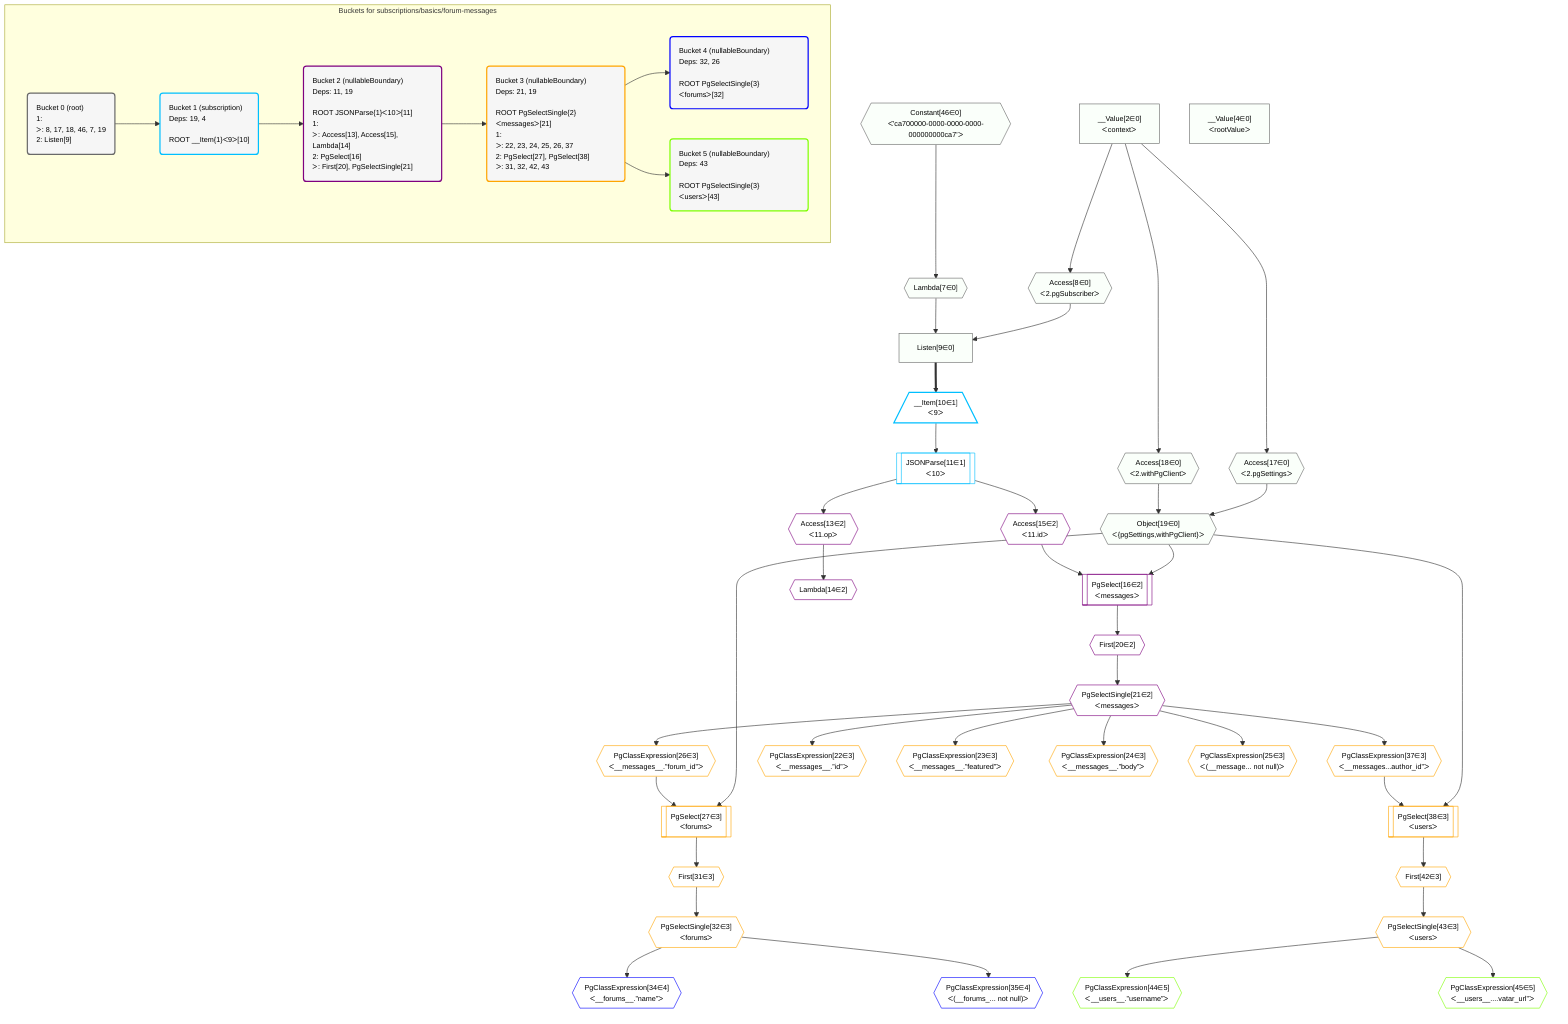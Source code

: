 %%{init: {'themeVariables': { 'fontSize': '12px'}}}%%
graph TD
    classDef path fill:#eee,stroke:#000,color:#000
    classDef plan fill:#fff,stroke-width:1px,color:#000
    classDef itemplan fill:#fff,stroke-width:2px,color:#000
    classDef unbatchedplan fill:#dff,stroke-width:1px,color:#000
    classDef sideeffectplan fill:#fcc,stroke-width:2px,color:#000
    classDef bucket fill:#f6f6f6,color:#000,stroke-width:2px,text-align:left


    %% plan dependencies
    Listen9["Listen[9∈0]"]:::plan
    Access8{{"Access[8∈0]<br />ᐸ2.pgSubscriberᐳ"}}:::plan
    Lambda7{{"Lambda[7∈0]"}}:::plan
    Access8 & Lambda7 --> Listen9
    Object19{{"Object[19∈0]<br />ᐸ{pgSettings,withPgClient}ᐳ"}}:::plan
    Access17{{"Access[17∈0]<br />ᐸ2.pgSettingsᐳ"}}:::plan
    Access18{{"Access[18∈0]<br />ᐸ2.withPgClientᐳ"}}:::plan
    Access17 & Access18 --> Object19
    Constant46{{"Constant[46∈0]<br />ᐸ'ca700000-0000-0000-0000-000000000ca7'ᐳ"}}:::plan
    Constant46 --> Lambda7
    __Value2["__Value[2∈0]<br />ᐸcontextᐳ"]:::plan
    __Value2 --> Access8
    __Value2 --> Access17
    __Value2 --> Access18
    __Value4["__Value[4∈0]<br />ᐸrootValueᐳ"]:::plan
    __Item10[/"__Item[10∈1]<br />ᐸ9ᐳ"\]:::itemplan
    Listen9 ==> __Item10
    JSONParse11[["JSONParse[11∈1]<br />ᐸ10ᐳ"]]:::plan
    __Item10 --> JSONParse11
    PgSelect16[["PgSelect[16∈2]<br />ᐸmessagesᐳ"]]:::plan
    Access15{{"Access[15∈2]<br />ᐸ11.idᐳ"}}:::plan
    Object19 & Access15 --> PgSelect16
    Access13{{"Access[13∈2]<br />ᐸ11.opᐳ"}}:::plan
    JSONParse11 --> Access13
    Lambda14{{"Lambda[14∈2]"}}:::plan
    Access13 --> Lambda14
    JSONParse11 --> Access15
    First20{{"First[20∈2]"}}:::plan
    PgSelect16 --> First20
    PgSelectSingle21{{"PgSelectSingle[21∈2]<br />ᐸmessagesᐳ"}}:::plan
    First20 --> PgSelectSingle21
    PgSelect27[["PgSelect[27∈3]<br />ᐸforumsᐳ"]]:::plan
    PgClassExpression26{{"PgClassExpression[26∈3]<br />ᐸ__messages__.”forum_id”ᐳ"}}:::plan
    Object19 & PgClassExpression26 --> PgSelect27
    PgSelect38[["PgSelect[38∈3]<br />ᐸusersᐳ"]]:::plan
    PgClassExpression37{{"PgClassExpression[37∈3]<br />ᐸ__messages...author_id”ᐳ"}}:::plan
    Object19 & PgClassExpression37 --> PgSelect38
    PgClassExpression22{{"PgClassExpression[22∈3]<br />ᐸ__messages__.”id”ᐳ"}}:::plan
    PgSelectSingle21 --> PgClassExpression22
    PgClassExpression23{{"PgClassExpression[23∈3]<br />ᐸ__messages__.”featured”ᐳ"}}:::plan
    PgSelectSingle21 --> PgClassExpression23
    PgClassExpression24{{"PgClassExpression[24∈3]<br />ᐸ__messages__.”body”ᐳ"}}:::plan
    PgSelectSingle21 --> PgClassExpression24
    PgClassExpression25{{"PgClassExpression[25∈3]<br />ᐸ(__message... not null)ᐳ"}}:::plan
    PgSelectSingle21 --> PgClassExpression25
    PgSelectSingle21 --> PgClassExpression26
    First31{{"First[31∈3]"}}:::plan
    PgSelect27 --> First31
    PgSelectSingle32{{"PgSelectSingle[32∈3]<br />ᐸforumsᐳ"}}:::plan
    First31 --> PgSelectSingle32
    PgSelectSingle21 --> PgClassExpression37
    First42{{"First[42∈3]"}}:::plan
    PgSelect38 --> First42
    PgSelectSingle43{{"PgSelectSingle[43∈3]<br />ᐸusersᐳ"}}:::plan
    First42 --> PgSelectSingle43
    PgClassExpression34{{"PgClassExpression[34∈4]<br />ᐸ__forums__.”name”ᐳ"}}:::plan
    PgSelectSingle32 --> PgClassExpression34
    PgClassExpression35{{"PgClassExpression[35∈4]<br />ᐸ(__forums_... not null)ᐳ"}}:::plan
    PgSelectSingle32 --> PgClassExpression35
    PgClassExpression44{{"PgClassExpression[44∈5]<br />ᐸ__users__.”username”ᐳ"}}:::plan
    PgSelectSingle43 --> PgClassExpression44
    PgClassExpression45{{"PgClassExpression[45∈5]<br />ᐸ__users__....vatar_url”ᐳ"}}:::plan
    PgSelectSingle43 --> PgClassExpression45

    %% define steps

    subgraph "Buckets for subscriptions/basics/forum-messages"
    Bucket0("Bucket 0 (root)<br />1: <br />ᐳ: 8, 17, 18, 46, 7, 19<br />2: Listen[9]"):::bucket
    classDef bucket0 stroke:#696969
    class Bucket0,__Value2,__Value4,Lambda7,Access8,Listen9,Access17,Access18,Object19,Constant46 bucket0
    Bucket1("Bucket 1 (subscription)<br />Deps: 19, 4<br /><br />ROOT __Item{1}ᐸ9ᐳ[10]"):::bucket
    classDef bucket1 stroke:#00bfff
    class Bucket1,__Item10,JSONParse11 bucket1
    Bucket2("Bucket 2 (nullableBoundary)<br />Deps: 11, 19<br /><br />ROOT JSONParse{1}ᐸ10ᐳ[11]<br />1: <br />ᐳ: Access[13], Access[15], Lambda[14]<br />2: PgSelect[16]<br />ᐳ: First[20], PgSelectSingle[21]"):::bucket
    classDef bucket2 stroke:#7f007f
    class Bucket2,Access13,Lambda14,Access15,PgSelect16,First20,PgSelectSingle21 bucket2
    Bucket3("Bucket 3 (nullableBoundary)<br />Deps: 21, 19<br /><br />ROOT PgSelectSingle{2}ᐸmessagesᐳ[21]<br />1: <br />ᐳ: 22, 23, 24, 25, 26, 37<br />2: PgSelect[27], PgSelect[38]<br />ᐳ: 31, 32, 42, 43"):::bucket
    classDef bucket3 stroke:#ffa500
    class Bucket3,PgClassExpression22,PgClassExpression23,PgClassExpression24,PgClassExpression25,PgClassExpression26,PgSelect27,First31,PgSelectSingle32,PgClassExpression37,PgSelect38,First42,PgSelectSingle43 bucket3
    Bucket4("Bucket 4 (nullableBoundary)<br />Deps: 32, 26<br /><br />ROOT PgSelectSingle{3}ᐸforumsᐳ[32]"):::bucket
    classDef bucket4 stroke:#0000ff
    class Bucket4,PgClassExpression34,PgClassExpression35 bucket4
    Bucket5("Bucket 5 (nullableBoundary)<br />Deps: 43<br /><br />ROOT PgSelectSingle{3}ᐸusersᐳ[43]"):::bucket
    classDef bucket5 stroke:#7fff00
    class Bucket5,PgClassExpression44,PgClassExpression45 bucket5
    Bucket0 --> Bucket1
    Bucket1 --> Bucket2
    Bucket2 --> Bucket3
    Bucket3 --> Bucket4 & Bucket5
    classDef unary fill:#fafffa,borderWidth:8px
    class Listen9,Object19,Lambda7,Access8,Access17,Access18,__Value2,__Value4,Constant46 unary
    end